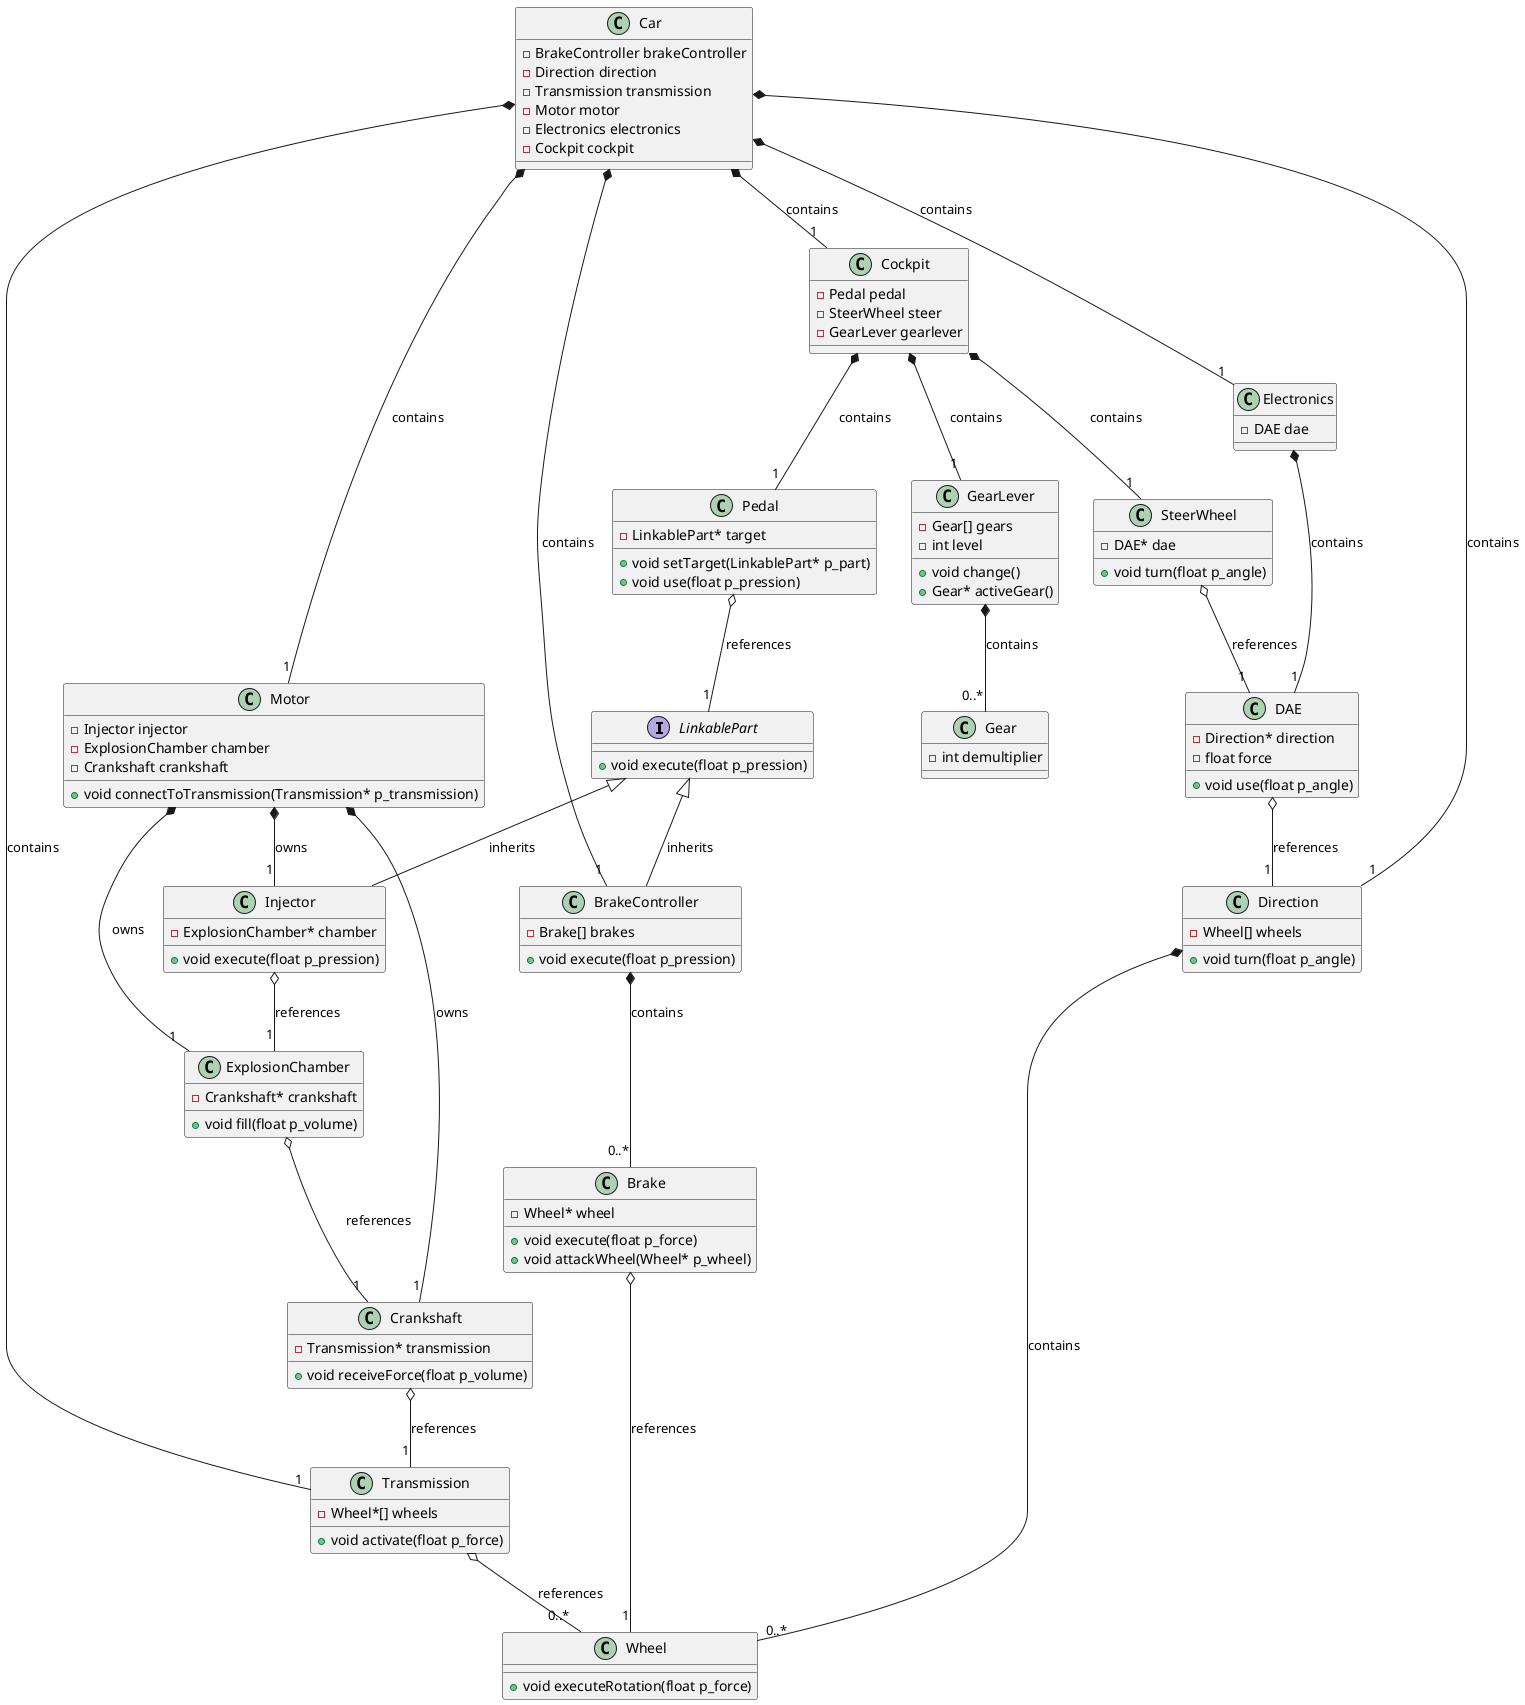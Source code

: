 @startuml
interface LinkablePart {
    +void execute(float p_pression)
}

LinkablePart <|-- Injector : inherits
LinkablePart <|-- BrakeController : inherits

class Wheel {
    +void executeRotation(float p_force)
}

class Gear {
    -int demultiplier
}

class GearLever {
    -Gear[] gears
    -int level
    +void change()
    +Gear* activeGear()
}

GearLever *-- "0..*" Gear : contains

class Transmission {
    -Wheel*[] wheels
    +void activate(float p_force)
}

Transmission o-- "0..*" Wheel : references

class Crankshaft {
    -Transmission* transmission
    +void receiveForce(float p_volume)
}

Crankshaft o-- "1" Transmission : references

class ExplosionChamber {
    -Crankshaft* crankshaft
    +void fill(float p_volume)
}

ExplosionChamber o-- "1" Crankshaft : references

class Injector {
    -ExplosionChamber* chamber
    +void execute(float p_pression)
}

Injector o-- "1" ExplosionChamber : references

class Motor {
    -Injector injector
    -ExplosionChamber chamber
    -Crankshaft crankshaft
    +void connectToTransmission(Transmission* p_transmission)
}

Motor *-- "1" Injector : owns
Motor *-- "1" ExplosionChamber : owns
Motor *-- "1" Crankshaft : owns

class Pedal {
    -LinkablePart* target
    +void setTarget(LinkablePart* p_part)
    +void use(float p_pression)
}

Pedal o-- "1" LinkablePart : references

class Direction {
    -Wheel[] wheels
    +void turn(float p_angle)
}

Direction *-- "0..*" Wheel : contains

class DAE {
    -Direction* direction
    -float force
    +void use(float p_angle)
}

DAE o-- "1" Direction : references

class SteerWheel {
    -DAE* dae
    +void turn(float p_angle)
}

SteerWheel o-- "1" DAE : references

class Brake {
    -Wheel* wheel
    +void execute(float p_force)
    +void attackWheel(Wheel* p_wheel)
}

Brake o-- "1" Wheel : references

class BrakeController {
    -Brake[] brakes
    +void execute(float p_pression)
}

BrakeController *-- "0..*" Brake : contains

class Cockpit {
    -Pedal pedal
    -SteerWheel steer
    -GearLever gearlever
}

Cockpit *-- "1" SteerWheel : contains
Cockpit *-- "1" GearLever : contains
Cockpit *-- "1" Pedal : contains

class Electronics {
    -DAE dae
}

Electronics *-- "1" DAE : contains

class Car {
    -BrakeController brakeController
    -Direction direction
    -Transmission transmission
    -Motor motor
    -Electronics electronics
    -Cockpit cockpit
}

Car *-- "1" Motor : contains
Car *-- "1" Transmission : contains
Car *-- "1" BrakeController : contains
Car *-- "1" Direction : contains
Car *-- "1" Electronics : contains
Car *-- "1" Cockpit : contains
@enduml